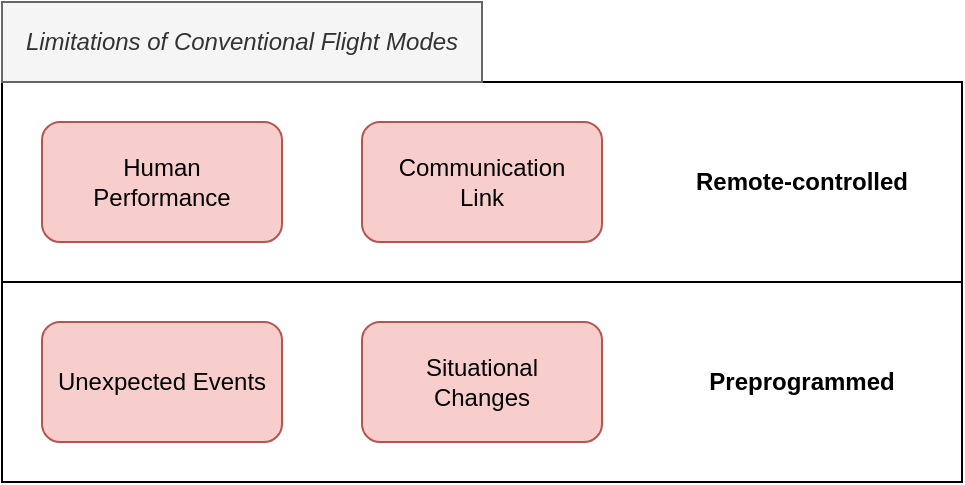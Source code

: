 <mxfile version="12.1.0" type="device" pages="1"><diagram id="9xZXBV6ekAi7VDnVgfK0" name="Page-1"><mxGraphModel dx="767" dy="440" grid="1" gridSize="10" guides="1" tooltips="1" connect="1" arrows="1" fold="1" page="1" pageScale="1" pageWidth="850" pageHeight="1100" math="0" shadow="0"><root><mxCell id="0"/><mxCell id="1" parent="0"/><mxCell id="2LVLRNIlhhIpDmuXOOfF-21" value="" style="rounded=0;whiteSpace=wrap;html=1;fillColor=none;" parent="1" vertex="1"><mxGeometry x="180" y="100" width="480" height="100" as="geometry"/></mxCell><mxCell id="2LVLRNIlhhIpDmuXOOfF-18" value="&lt;div&gt;Communication&lt;/div&gt;&lt;div&gt;Link&lt;br&gt;&lt;/div&gt;" style="rounded=1;whiteSpace=wrap;html=1;fillColor=#f8cecc;strokeColor=#b85450;" parent="1" vertex="1"><mxGeometry x="360" y="120" width="120" height="60" as="geometry"/></mxCell><mxCell id="2LVLRNIlhhIpDmuXOOfF-22" value="&lt;b&gt;Remote-controlled&lt;/b&gt;" style="text;html=1;strokeColor=none;fillColor=none;align=center;verticalAlign=middle;whiteSpace=wrap;rounded=0;" parent="1" vertex="1"><mxGeometry x="520" y="120" width="120" height="60" as="geometry"/></mxCell><mxCell id="2LVLRNIlhhIpDmuXOOfF-25" value="&lt;div&gt;Human&lt;/div&gt;&lt;div&gt;Performance&lt;/div&gt;" style="rounded=1;whiteSpace=wrap;html=1;fillColor=#f8cecc;strokeColor=#b85450;" parent="1" vertex="1"><mxGeometry x="200" y="120" width="120" height="60" as="geometry"/></mxCell><mxCell id="2LVLRNIlhhIpDmuXOOfF-26" value="" style="rounded=0;whiteSpace=wrap;html=1;fillColor=none;" parent="1" vertex="1"><mxGeometry x="180" y="200" width="480" height="100" as="geometry"/></mxCell><mxCell id="2LVLRNIlhhIpDmuXOOfF-27" value="&lt;div&gt;Unexpected Events&lt;br&gt;&lt;/div&gt;" style="rounded=1;whiteSpace=wrap;html=1;fillColor=#f8cecc;strokeColor=#b85450;" parent="1" vertex="1"><mxGeometry x="200" y="220" width="120" height="60" as="geometry"/></mxCell><mxCell id="2LVLRNIlhhIpDmuXOOfF-28" value="&lt;b&gt;Preprogrammed&lt;/b&gt;" style="text;html=1;strokeColor=none;fillColor=none;align=center;verticalAlign=middle;whiteSpace=wrap;rounded=0;" parent="1" vertex="1"><mxGeometry x="520" y="220" width="120" height="60" as="geometry"/></mxCell><mxCell id="2LVLRNIlhhIpDmuXOOfF-29" value="&lt;div&gt;Situational&lt;/div&gt;Changes" style="rounded=1;whiteSpace=wrap;html=1;fillColor=#f8cecc;strokeColor=#b85450;" parent="1" vertex="1"><mxGeometry x="360" y="220" width="120" height="60" as="geometry"/></mxCell><mxCell id="2LVLRNIlhhIpDmuXOOfF-31" value="&lt;span&gt;Limitations of Conventional Flight Modes&lt;/span&gt;" style="rounded=0;whiteSpace=wrap;html=1;fillColor=#f5f5f5;strokeColor=#666666;fontColor=#333333;fontStyle=2" parent="1" vertex="1"><mxGeometry x="180" y="60" width="240" height="40" as="geometry"/></mxCell></root></mxGraphModel></diagram></mxfile>